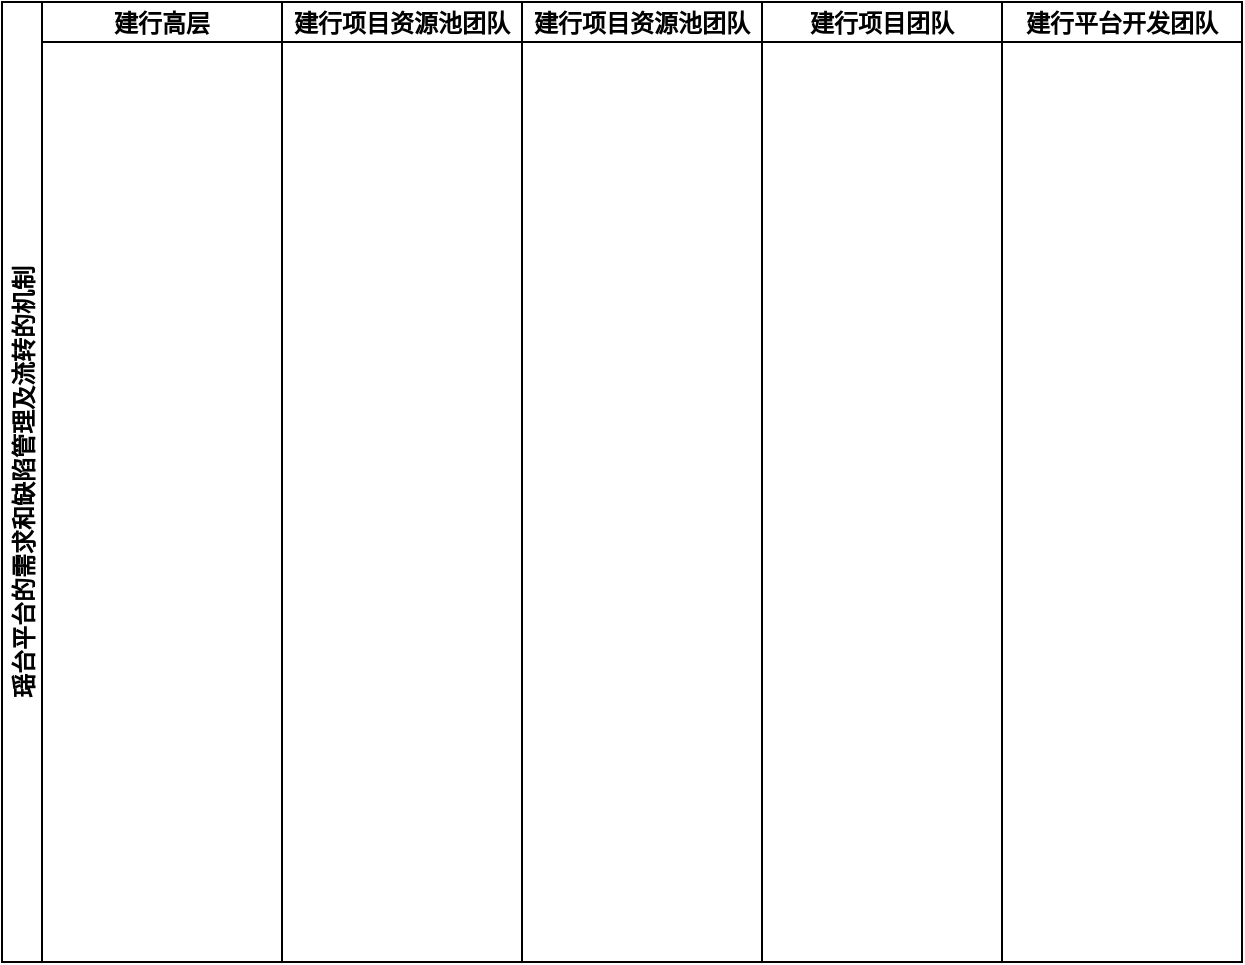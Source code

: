 <mxfile version="15.2.2" type="github">
  <diagram id="EKybde87Ft661kJ4t00Z" name="Page-1">
    <mxGraphModel dx="1234" dy="468" grid="1" gridSize="10" guides="1" tooltips="1" connect="1" arrows="1" fold="1" page="1" pageScale="1" pageWidth="827" pageHeight="1169" math="0" shadow="0">
      <root>
        <mxCell id="0" />
        <mxCell id="1" parent="0" />
        <mxCell id="Ft2iugiApCw_Q3Kf73hO-1" value="瑶台平台的需求和缺陷管理及流转的机制" style="swimlane;childLayout=stackLayout;resizeParent=1;resizeParentMax=0;startSize=20;horizontal=0;horizontalStack=1;" vertex="1" parent="1">
          <mxGeometry x="210" y="930" width="140" height="480" as="geometry" />
        </mxCell>
        <mxCell id="Ft2iugiApCw_Q3Kf73hO-4" value="建行高层" style="swimlane;startSize=20;" vertex="1" parent="Ft2iugiApCw_Q3Kf73hO-1">
          <mxGeometry x="20" width="120" height="480" as="geometry" />
        </mxCell>
        <mxCell id="Ft2iugiApCw_Q3Kf73hO-3" value="建行平台开发团队" style="swimlane;startSize=20;" vertex="1" parent="1">
          <mxGeometry x="710" y="930" width="120" height="480" as="geometry" />
        </mxCell>
        <mxCell id="Ft2iugiApCw_Q3Kf73hO-5" value="建行项目团队" style="swimlane;startSize=20;" vertex="1" parent="1">
          <mxGeometry x="590" y="930" width="120" height="480" as="geometry" />
        </mxCell>
        <mxCell id="Ft2iugiApCw_Q3Kf73hO-2" value="建行项目资源池团队" style="swimlane;startSize=20;" vertex="1" parent="1">
          <mxGeometry x="470" y="930" width="120" height="480" as="geometry" />
        </mxCell>
        <mxCell id="Ft2iugiApCw_Q3Kf73hO-7" value="建行项目资源池团队" style="swimlane;startSize=20;" vertex="1" parent="1">
          <mxGeometry x="350" y="930" width="120" height="480" as="geometry" />
        </mxCell>
      </root>
    </mxGraphModel>
  </diagram>
</mxfile>
